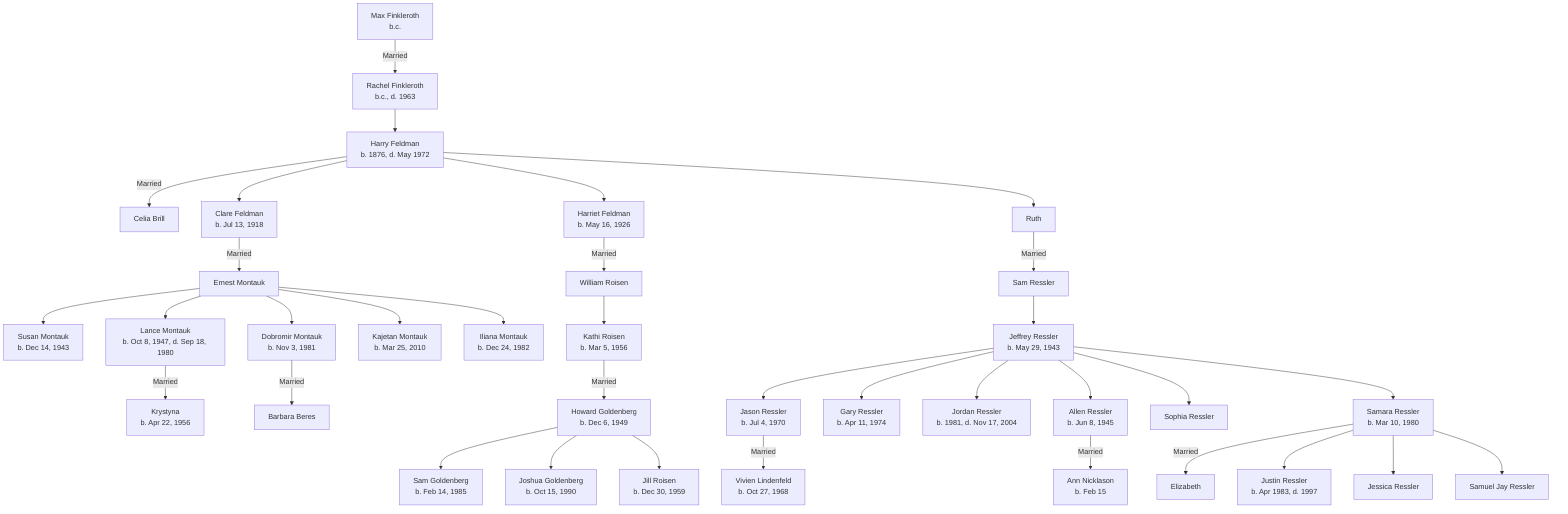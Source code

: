 graph TD
    A[Max Finkleroth<br>b.c.] -->|Married| B[Rachel Finkleroth<br>b.c., d. 1963]
    B --> C[Harry Feldman<br>b. 1876, d. May 1972]
    C -->|Married| D[Celia Brill]
    C --> E[Clare Feldman<br>b. Jul 13, 1918]
    E -->|Married| F[Ernest Montauk]
    F --> G[Susan Montauk<br>b. Dec 14, 1943]
    F --> H[Lance Montauk<br>b. Oct 8, 1947, d. Sep 18, 1980]
    H -->|Married| I[Krystyna<br>b. Apr 22, 1956]
    F --> J[Dobromir Montauk<br>b. Nov 3, 1981]
    J -->|Married| K[Barbara Beres]
    F --> L[Kajetan Montauk<br>b. Mar 25, 2010]
    F --> M[Iliana Montauk<br>b. Dec 24, 1982]
    C --> N[Harriet Feldman<br>b. May 16, 1926]
    N -->|Married| O[William Roisen]
    O --> P[Kathi Roisen<br>b. Mar 5, 1956]
    P -->|Married| Q[Howard Goldenberg<br>b. Dec 6, 1949]
    Q --> R[Sam Goldenberg<br>b. Feb 14, 1985]
    Q --> S[Joshua Goldenberg<br>b. Oct 15, 1990]
    Q --> T[Jill Roisen<br>b. Dec 30, 1959]
    C --> U[Ruth]
    U -->|Married| V[Sam Ressler]
    V --> W[Jeffrey Ressler<br>b. May 29, 1943]
    W --> X[Jason Ressler<br>b. Jul 4, 1970]
    X -->|Married| Y[Vivien Lindenfeld<br>b. Oct 27, 1968]
    W --> Z[Gary Ressler<br>b. Apr 11, 1974]
    W --> AA[Jordan Ressler<br>b. 1981, d. Nov 17, 2004]
    W --> AB[Allen Ressler<br>b. Jun 8, 1945]
    AB -->|Married| AC[Ann Nicklason<br>b. Feb 15]
    W --> AD[Sophia Ressler]
    W --> AE[Samara Ressler<br>b. Mar 10, 1980]
    AE -->|Married| AF[Elizabeth]
    AE --> AG[Justin Ressler<br>b. Apr 1983, d. 1997]
    AE --> AH[Jessica Ressler]
    AE --> AI[Samuel Jay Ressler]